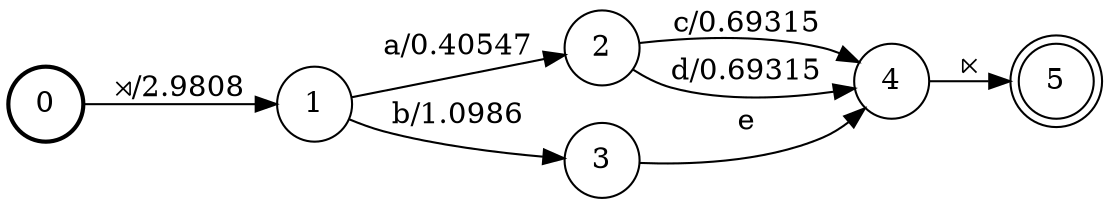 digraph FST {
rankdir = LR;
size = "8.5,11";
center = 1;
orientation = Portrait;
ranksep = "0.4";
nodesep = "0.25";
0 [label = "0", shape = circle, style = bold, fontsize = 14]
	0 -> 1 [label = "⋊/2.9808", fontsize = 14];
1 [label = "1", shape = circle, style = solid, fontsize = 14]
	1 -> 2 [label = "a/0.40547", fontsize = 14];
	1 -> 3 [label = "b/1.0986", fontsize = 14];
2 [label = "2", shape = circle, style = solid, fontsize = 14]
	2 -> 4 [label = "c/0.69315", fontsize = 14];
	2 -> 4 [label = "d/0.69315", fontsize = 14];
3 [label = "3", shape = circle, style = solid, fontsize = 14]
	3 -> 4 [label = "e", fontsize = 14];
4 [label = "4", shape = circle, style = solid, fontsize = 14]
	4 -> 5 [label = "⋉", fontsize = 14];
5 [label = "5", shape = doublecircle, style = solid, fontsize = 14]
}
